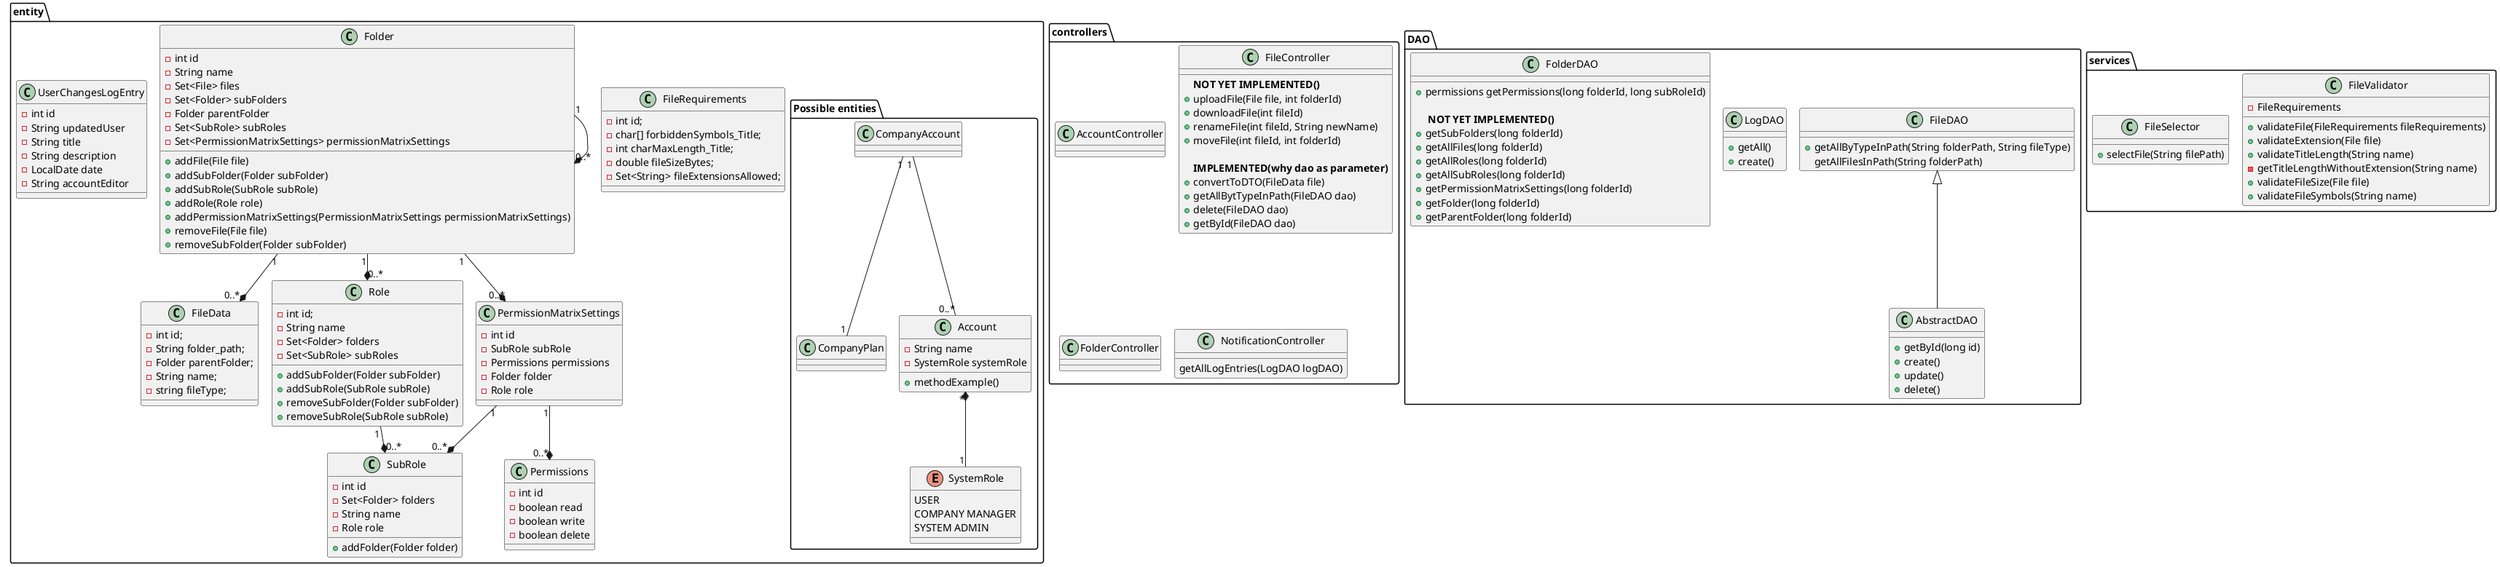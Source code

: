 @startuml
'https://plantuml.com/class-diagram
skinparam linetype ortho


'----- Entities -----
package "entity" {

    package "Possible entities" {
        class CompanyPlan

        class Account {
            - String name
            - SystemRole systemRole
            + methodExample()
        }
        enum SystemRole {
            USER
            COMPANY MANAGER
            SYSTEM ADMIN
        }
        class CompanyAccount {

        }

    }

    class FileRequirements {
        - int id;
        - char[] forbiddenSymbols_Title;
        - int charMaxLength_Title;
        - double fileSizeBytes;
        - Set<String> fileExtensionsAllowed;
    }

    class FileData {
        - int id;
        - String folder_path;
        - Folder parentFolder;
        - String name;
        - string fileType;
    }

    class Role {
        - int id;
        - String name
        - Set<Folder> folders
        - Set<SubRole> subRoles
        + addSubFolder(Folder subFolder)
        + addSubRole(SubRole subRole)
        + removeSubFolder(Folder subFolder)
        + removeSubRole(SubRole subRole)
    }
    class SubRole {
        - int id
        - Set<Folder> folders
        - String name
        - Role role
        + addFolder(Folder folder)
    }
    class PermissionMatrixSettings {
        - int id
        - SubRole subRole
        - Permissions permissions
        - Folder folder
        - Role role
    }
    class Permissions {
        - int id
        - boolean read
        - boolean write
        - boolean delete
    }

    class Folder {
        - int id
        - String name
        - Set<File> files
        - Set<Folder> subFolders
        - Folder parentFolder
        - Set<SubRole> subRoles
        - Set<PermissionMatrixSettings> permissionMatrixSettings
        + addFile(File file)
        + addSubFolder(Folder subFolder)
        + addSubRole(SubRole subRole)
        + addRole(Role role)
        + addPermissionMatrixSettings(PermissionMatrixSettings permissionMatrixSettings)
        + removeFile(File file)
        + removeSubFolder(Folder subFolder)
    }
    class UserChangesLogEntry {
        - int id
        - String updatedUser
        - String title
        - String description
        - LocalDate date
        - String accountEditor
    }

}
'----- Controllers -----
package "controllers" {

    class AccountController
    class FileController {

        **NOT YET IMPLEMENTED()**
        + uploadFile(File file, int folderId)
        + downloadFile(int fileId)
        + renameFile(int fileId, String newName)
        + moveFile(int fileId, int folderId)

        **IMPLEMENTED(why dao as parameter)**
        + convertToDTO(FileData file)
        + getAllBytTypeInPath(FileDAO dao)
        + delete(FileDAO dao)
        + getById(FileDAO dao)
    }
    class FolderController
    class NotificationController {
        getAllLogEntries(LogDAO logDAO)
    }

}

'----- DAOs -----
package "DAO" {

    class AbstractDAO{
        + getById(long id)
        + create()
        + update()
        + delete()
    }

    class FileDAO {
        + getAllByTypeInPath(String folderPath, String fileType)
        getAllFilesInPath(String folderPath)

    }

    class LogDAO {
        + getAll()
        + create()
    }

    class FolderDAO {
        + permissions getPermissions(long folderId, long subRoleId)

        ** NOT YET IMPLEMENTED() **
        + getSubFolders(long folderId)
        + getAllFiles(long folderId)
        + getAllRoles(long folderId)
        + getAllSubRoles(long folderId)
        + getPermissionMatrixSettings(long folderId)
        + getFolder(long folderId)
        + getParentFolder(long folderId)
    }


}

'----- Services -----
package "services" {
    class FileValidator {
        - FileRequirements
        + validateFile(FileRequirements fileRequirements)
        + validateExtension(File file)
        + validateTitleLength(String name)
        - getTitleLengthWithoutExtension(String name)
        + validateFileSize(File file)
        + validateFileSymbols(String name)
    }

    class FileSelector {
        + selectFile(String filePath)
    }
}

'----- Relations -----
Folder "1" --* "0..*" FileData
Folder "1" --* "0..*" Folder
Folder "1" --* "0..*" Role
Folder "1" --* "0..*" PermissionMatrixSettings
Role "1" --* "0..*" SubRole
PermissionMatrixSettings "1" --* "0..*" Permissions
PermissionMatrixSettings "1" --* "0..*" SubRole
Account "*" *--"1" SystemRole
CompanyAccount "1" -- "1" CompanyPlan
CompanyAccount "1" -- "0..*" Account

FileDAO <|-- AbstractDAO


!pragma layout smetana
@enduml